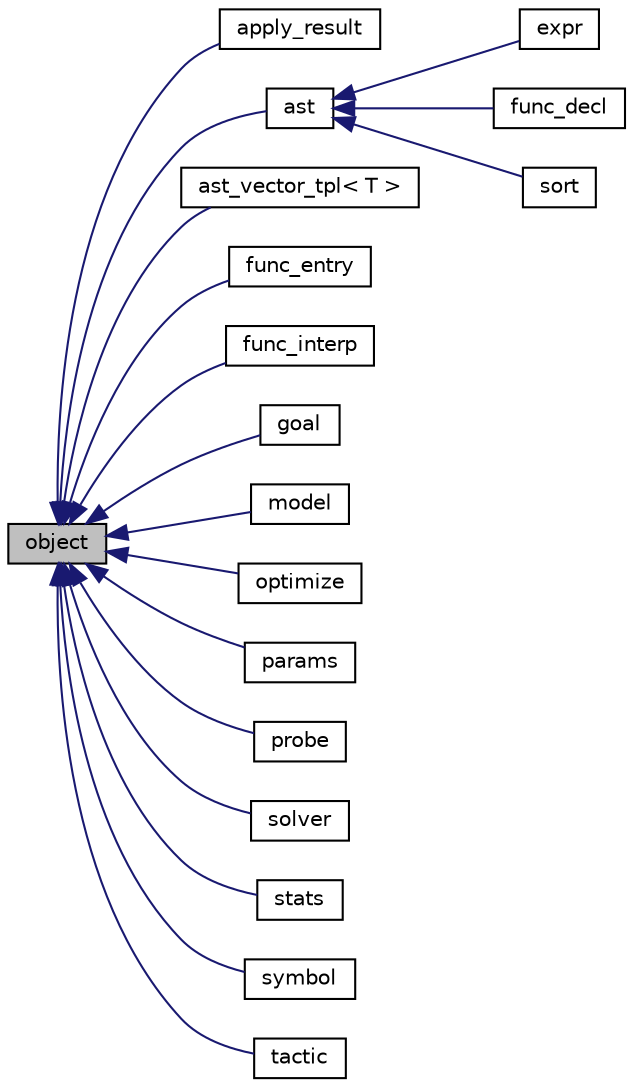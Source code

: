 digraph "object"
{
  edge [fontname="Helvetica",fontsize="10",labelfontname="Helvetica",labelfontsize="10"];
  node [fontname="Helvetica",fontsize="10",shape=record];
  rankdir="LR";
  Node1 [label="object",height=0.2,width=0.4,color="black", fillcolor="grey75", style="filled", fontcolor="black"];
  Node1 -> Node2 [dir="back",color="midnightblue",fontsize="10",style="solid",fontname="Helvetica"];
  Node2 [label="apply_result",height=0.2,width=0.4,color="black", fillcolor="white", style="filled",URL="$classz3_1_1apply__result.html"];
  Node1 -> Node3 [dir="back",color="midnightblue",fontsize="10",style="solid",fontname="Helvetica"];
  Node3 [label="ast",height=0.2,width=0.4,color="black", fillcolor="white", style="filled",URL="$classz3_1_1ast.html"];
  Node3 -> Node4 [dir="back",color="midnightblue",fontsize="10",style="solid",fontname="Helvetica"];
  Node4 [label="expr",height=0.2,width=0.4,color="black", fillcolor="white", style="filled",URL="$classz3_1_1expr.html",tooltip="A Z3 expression is used to represent formulas and terms. For Z3, a formula is any expression of sort ..."];
  Node3 -> Node5 [dir="back",color="midnightblue",fontsize="10",style="solid",fontname="Helvetica"];
  Node5 [label="func_decl",height=0.2,width=0.4,color="black", fillcolor="white", style="filled",URL="$classz3_1_1func__decl.html",tooltip="Function declaration (aka function definition). It is the signature of interpreted and uninterpreted ..."];
  Node3 -> Node6 [dir="back",color="midnightblue",fontsize="10",style="solid",fontname="Helvetica"];
  Node6 [label="sort",height=0.2,width=0.4,color="black", fillcolor="white", style="filled",URL="$classz3_1_1sort.html",tooltip="A Z3 sort (aka type). Every expression (i.e., formula or term) in Z3 has a sort. "];
  Node1 -> Node7 [dir="back",color="midnightblue",fontsize="10",style="solid",fontname="Helvetica"];
  Node7 [label="ast_vector_tpl\< T \>",height=0.2,width=0.4,color="black", fillcolor="white", style="filled",URL="$singletonz3_1_1ast__vector__tpl.html"];
  Node1 -> Node8 [dir="back",color="midnightblue",fontsize="10",style="solid",fontname="Helvetica"];
  Node8 [label="func_entry",height=0.2,width=0.4,color="black", fillcolor="white", style="filled",URL="$classz3_1_1func__entry.html"];
  Node1 -> Node9 [dir="back",color="midnightblue",fontsize="10",style="solid",fontname="Helvetica"];
  Node9 [label="func_interp",height=0.2,width=0.4,color="black", fillcolor="white", style="filled",URL="$classz3_1_1func__interp.html"];
  Node1 -> Node10 [dir="back",color="midnightblue",fontsize="10",style="solid",fontname="Helvetica"];
  Node10 [label="goal",height=0.2,width=0.4,color="black", fillcolor="white", style="filled",URL="$classz3_1_1goal.html"];
  Node1 -> Node11 [dir="back",color="midnightblue",fontsize="10",style="solid",fontname="Helvetica"];
  Node11 [label="model",height=0.2,width=0.4,color="black", fillcolor="white", style="filled",URL="$classz3_1_1model.html"];
  Node1 -> Node12 [dir="back",color="midnightblue",fontsize="10",style="solid",fontname="Helvetica"];
  Node12 [label="optimize",height=0.2,width=0.4,color="black", fillcolor="white", style="filled",URL="$classz3_1_1optimize.html"];
  Node1 -> Node13 [dir="back",color="midnightblue",fontsize="10",style="solid",fontname="Helvetica"];
  Node13 [label="params",height=0.2,width=0.4,color="black", fillcolor="white", style="filled",URL="$classz3_1_1params.html"];
  Node1 -> Node14 [dir="back",color="midnightblue",fontsize="10",style="solid",fontname="Helvetica"];
  Node14 [label="probe",height=0.2,width=0.4,color="black", fillcolor="white", style="filled",URL="$classz3_1_1probe.html"];
  Node1 -> Node15 [dir="back",color="midnightblue",fontsize="10",style="solid",fontname="Helvetica"];
  Node15 [label="solver",height=0.2,width=0.4,color="black", fillcolor="white", style="filled",URL="$classz3_1_1solver.html"];
  Node1 -> Node16 [dir="back",color="midnightblue",fontsize="10",style="solid",fontname="Helvetica"];
  Node16 [label="stats",height=0.2,width=0.4,color="black", fillcolor="white", style="filled",URL="$classz3_1_1stats.html"];
  Node1 -> Node17 [dir="back",color="midnightblue",fontsize="10",style="solid",fontname="Helvetica"];
  Node17 [label="symbol",height=0.2,width=0.4,color="black", fillcolor="white", style="filled",URL="$classz3_1_1symbol.html"];
  Node1 -> Node18 [dir="back",color="midnightblue",fontsize="10",style="solid",fontname="Helvetica"];
  Node18 [label="tactic",height=0.2,width=0.4,color="black", fillcolor="white", style="filled",URL="$classz3_1_1tactic.html"];
}

